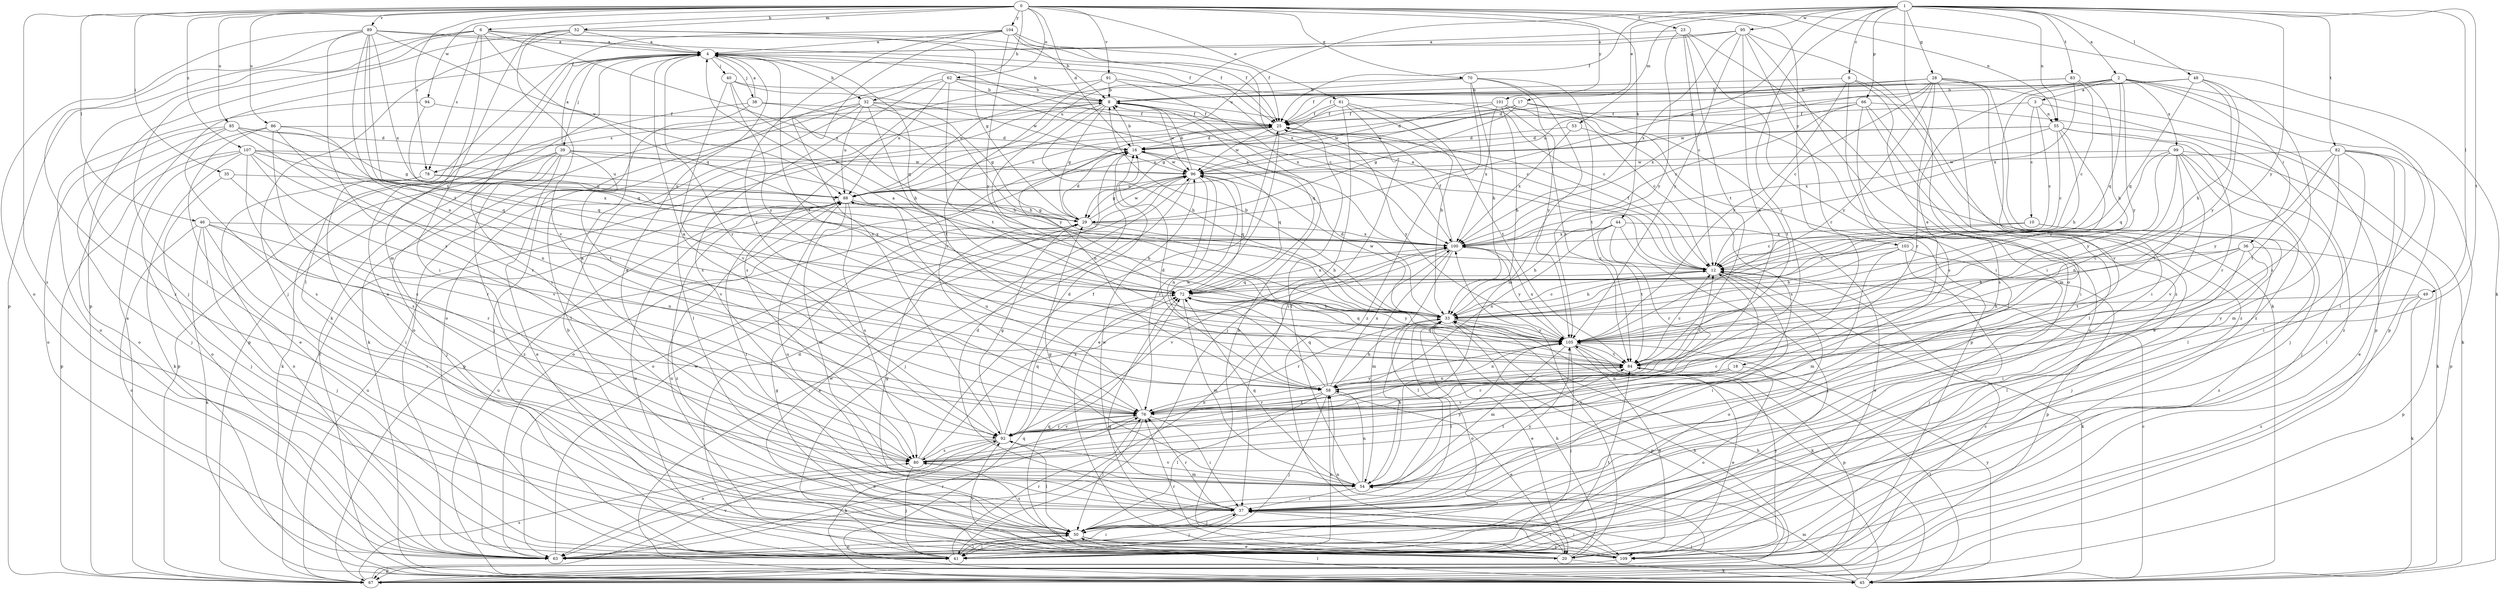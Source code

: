 strict digraph  {
0;
1;
2;
3;
4;
6;
8;
9;
10;
12;
16;
17;
18;
20;
23;
25;
28;
29;
32;
33;
35;
36;
37;
38;
39;
40;
41;
44;
45;
46;
48;
49;
50;
52;
53;
54;
55;
58;
61;
62;
63;
66;
67;
70;
72;
76;
78;
80;
82;
83;
84;
85;
86;
88;
89;
91;
92;
94;
95;
96;
99;
100;
101;
103;
104;
105;
107;
109;
0 -> 6  [label=b];
0 -> 16  [label=d];
0 -> 23  [label=f];
0 -> 32  [label=h];
0 -> 35  [label=i];
0 -> 44  [label=k];
0 -> 45  [label=k];
0 -> 46  [label=l];
0 -> 52  [label=m];
0 -> 55  [label=n];
0 -> 61  [label=o];
0 -> 62  [label=o];
0 -> 70  [label=q];
0 -> 78  [label=s];
0 -> 85  [label=u];
0 -> 86  [label=u];
0 -> 89  [label=v];
0 -> 91  [label=v];
0 -> 94  [label=w];
0 -> 101  [label=y];
0 -> 103  [label=y];
0 -> 104  [label=y];
0 -> 107  [label=z];
0 -> 109  [label=z];
1 -> 2  [label=a];
1 -> 9  [label=c];
1 -> 17  [label=e];
1 -> 25  [label=f];
1 -> 28  [label=g];
1 -> 29  [label=g];
1 -> 48  [label=l];
1 -> 49  [label=l];
1 -> 53  [label=m];
1 -> 55  [label=n];
1 -> 63  [label=o];
1 -> 66  [label=p];
1 -> 76  [label=r];
1 -> 82  [label=t];
1 -> 83  [label=t];
1 -> 84  [label=t];
1 -> 88  [label=u];
1 -> 95  [label=w];
1 -> 105  [label=y];
2 -> 3  [label=a];
2 -> 16  [label=d];
2 -> 18  [label=e];
2 -> 36  [label=i];
2 -> 50  [label=l];
2 -> 67  [label=p];
2 -> 72  [label=q];
2 -> 92  [label=v];
2 -> 99  [label=x];
2 -> 105  [label=y];
3 -> 10  [label=c];
3 -> 12  [label=c];
3 -> 25  [label=f];
3 -> 55  [label=n];
3 -> 109  [label=z];
4 -> 8  [label=b];
4 -> 12  [label=c];
4 -> 32  [label=h];
4 -> 37  [label=i];
4 -> 38  [label=j];
4 -> 39  [label=j];
4 -> 40  [label=j];
4 -> 45  [label=k];
4 -> 72  [label=q];
4 -> 76  [label=r];
4 -> 84  [label=t];
6 -> 4  [label=a];
6 -> 25  [label=f];
6 -> 41  [label=j];
6 -> 50  [label=l];
6 -> 54  [label=m];
6 -> 67  [label=p];
6 -> 72  [label=q];
6 -> 78  [label=s];
6 -> 100  [label=x];
8 -> 25  [label=f];
8 -> 29  [label=g];
8 -> 33  [label=h];
8 -> 50  [label=l];
8 -> 72  [label=q];
8 -> 78  [label=s];
8 -> 96  [label=w];
8 -> 105  [label=y];
9 -> 8  [label=b];
9 -> 37  [label=i];
9 -> 80  [label=s];
9 -> 105  [label=y];
9 -> 109  [label=z];
10 -> 12  [label=c];
10 -> 41  [label=j];
10 -> 100  [label=x];
10 -> 109  [label=z];
12 -> 4  [label=a];
12 -> 25  [label=f];
12 -> 33  [label=h];
12 -> 37  [label=i];
12 -> 45  [label=k];
12 -> 63  [label=o];
12 -> 72  [label=q];
16 -> 8  [label=b];
16 -> 63  [label=o];
16 -> 67  [label=p];
16 -> 72  [label=q];
16 -> 96  [label=w];
17 -> 16  [label=d];
17 -> 25  [label=f];
17 -> 29  [label=g];
17 -> 63  [label=o];
17 -> 84  [label=t];
17 -> 96  [label=w];
18 -> 58  [label=n];
18 -> 63  [label=o];
18 -> 76  [label=r];
18 -> 92  [label=v];
20 -> 8  [label=b];
20 -> 33  [label=h];
20 -> 37  [label=i];
20 -> 45  [label=k];
20 -> 72  [label=q];
20 -> 76  [label=r];
20 -> 88  [label=u];
20 -> 92  [label=v];
20 -> 100  [label=x];
23 -> 4  [label=a];
23 -> 12  [label=c];
23 -> 37  [label=i];
23 -> 45  [label=k];
23 -> 84  [label=t];
23 -> 105  [label=y];
25 -> 16  [label=d];
25 -> 20  [label=e];
25 -> 58  [label=n];
25 -> 88  [label=u];
25 -> 96  [label=w];
25 -> 105  [label=y];
28 -> 8  [label=b];
28 -> 12  [label=c];
28 -> 25  [label=f];
28 -> 37  [label=i];
28 -> 54  [label=m];
28 -> 67  [label=p];
28 -> 76  [label=r];
28 -> 100  [label=x];
28 -> 105  [label=y];
28 -> 109  [label=z];
29 -> 16  [label=d];
29 -> 20  [label=e];
29 -> 33  [label=h];
29 -> 96  [label=w];
29 -> 100  [label=x];
32 -> 25  [label=f];
32 -> 29  [label=g];
32 -> 33  [label=h];
32 -> 45  [label=k];
32 -> 50  [label=l];
32 -> 63  [label=o];
32 -> 84  [label=t];
32 -> 88  [label=u];
33 -> 8  [label=b];
33 -> 12  [label=c];
33 -> 16  [label=d];
33 -> 20  [label=e];
33 -> 45  [label=k];
33 -> 50  [label=l];
33 -> 63  [label=o];
33 -> 67  [label=p];
33 -> 76  [label=r];
33 -> 96  [label=w];
33 -> 105  [label=y];
35 -> 41  [label=j];
35 -> 76  [label=r];
35 -> 88  [label=u];
36 -> 12  [label=c];
36 -> 33  [label=h];
36 -> 37  [label=i];
36 -> 50  [label=l];
36 -> 67  [label=p];
36 -> 84  [label=t];
37 -> 16  [label=d];
37 -> 41  [label=j];
37 -> 50  [label=l];
37 -> 76  [label=r];
37 -> 88  [label=u];
37 -> 96  [label=w];
37 -> 105  [label=y];
38 -> 4  [label=a];
38 -> 25  [label=f];
38 -> 33  [label=h];
38 -> 41  [label=j];
38 -> 67  [label=p];
39 -> 4  [label=a];
39 -> 12  [label=c];
39 -> 20  [label=e];
39 -> 41  [label=j];
39 -> 45  [label=k];
39 -> 67  [label=p];
39 -> 92  [label=v];
39 -> 96  [label=w];
39 -> 109  [label=z];
40 -> 8  [label=b];
40 -> 33  [label=h];
40 -> 92  [label=v];
40 -> 96  [label=w];
40 -> 105  [label=y];
41 -> 16  [label=d];
41 -> 50  [label=l];
41 -> 58  [label=n];
41 -> 76  [label=r];
41 -> 84  [label=t];
41 -> 88  [label=u];
44 -> 20  [label=e];
44 -> 33  [label=h];
44 -> 41  [label=j];
44 -> 58  [label=n];
44 -> 76  [label=r];
44 -> 84  [label=t];
44 -> 100  [label=x];
45 -> 12  [label=c];
45 -> 33  [label=h];
45 -> 37  [label=i];
45 -> 50  [label=l];
45 -> 54  [label=m];
45 -> 72  [label=q];
45 -> 84  [label=t];
45 -> 88  [label=u];
45 -> 96  [label=w];
45 -> 105  [label=y];
46 -> 37  [label=i];
46 -> 41  [label=j];
46 -> 45  [label=k];
46 -> 58  [label=n];
46 -> 63  [label=o];
46 -> 76  [label=r];
46 -> 100  [label=x];
48 -> 8  [label=b];
48 -> 33  [label=h];
48 -> 72  [label=q];
48 -> 80  [label=s];
48 -> 88  [label=u];
48 -> 105  [label=y];
49 -> 33  [label=h];
49 -> 45  [label=k];
49 -> 105  [label=y];
49 -> 109  [label=z];
50 -> 4  [label=a];
50 -> 20  [label=e];
50 -> 29  [label=g];
50 -> 41  [label=j];
50 -> 63  [label=o];
50 -> 80  [label=s];
50 -> 109  [label=z];
52 -> 4  [label=a];
52 -> 25  [label=f];
52 -> 29  [label=g];
52 -> 37  [label=i];
52 -> 41  [label=j];
52 -> 67  [label=p];
52 -> 92  [label=v];
53 -> 16  [label=d];
53 -> 80  [label=s];
53 -> 100  [label=x];
54 -> 4  [label=a];
54 -> 25  [label=f];
54 -> 29  [label=g];
54 -> 33  [label=h];
54 -> 37  [label=i];
54 -> 58  [label=n];
54 -> 72  [label=q];
54 -> 84  [label=t];
54 -> 92  [label=v];
54 -> 105  [label=y];
55 -> 12  [label=c];
55 -> 16  [label=d];
55 -> 33  [label=h];
55 -> 41  [label=j];
55 -> 76  [label=r];
55 -> 88  [label=u];
55 -> 100  [label=x];
55 -> 105  [label=y];
58 -> 12  [label=c];
58 -> 16  [label=d];
58 -> 20  [label=e];
58 -> 33  [label=h];
58 -> 41  [label=j];
58 -> 50  [label=l];
58 -> 72  [label=q];
58 -> 76  [label=r];
58 -> 96  [label=w];
58 -> 100  [label=x];
61 -> 25  [label=f];
61 -> 29  [label=g];
61 -> 33  [label=h];
61 -> 37  [label=i];
61 -> 41  [label=j];
61 -> 84  [label=t];
62 -> 8  [label=b];
62 -> 12  [label=c];
62 -> 63  [label=o];
62 -> 80  [label=s];
62 -> 84  [label=t];
62 -> 88  [label=u];
62 -> 100  [label=x];
63 -> 37  [label=i];
63 -> 76  [label=r];
63 -> 96  [label=w];
66 -> 20  [label=e];
66 -> 25  [label=f];
66 -> 45  [label=k];
66 -> 50  [label=l];
66 -> 80  [label=s];
66 -> 96  [label=w];
66 -> 100  [label=x];
67 -> 4  [label=a];
67 -> 12  [label=c];
67 -> 25  [label=f];
67 -> 33  [label=h];
67 -> 80  [label=s];
67 -> 88  [label=u];
67 -> 92  [label=v];
70 -> 8  [label=b];
70 -> 33  [label=h];
70 -> 54  [label=m];
70 -> 84  [label=t];
70 -> 88  [label=u];
70 -> 105  [label=y];
70 -> 109  [label=z];
72 -> 33  [label=h];
72 -> 54  [label=m];
72 -> 100  [label=x];
72 -> 105  [label=y];
76 -> 4  [label=a];
76 -> 37  [label=i];
76 -> 50  [label=l];
76 -> 63  [label=o];
76 -> 88  [label=u];
76 -> 92  [label=v];
76 -> 105  [label=y];
78 -> 29  [label=g];
78 -> 37  [label=i];
78 -> 63  [label=o];
78 -> 88  [label=u];
80 -> 4  [label=a];
80 -> 12  [label=c];
80 -> 25  [label=f];
80 -> 41  [label=j];
80 -> 54  [label=m];
80 -> 100  [label=x];
82 -> 20  [label=e];
82 -> 37  [label=i];
82 -> 50  [label=l];
82 -> 54  [label=m];
82 -> 67  [label=p];
82 -> 84  [label=t];
82 -> 96  [label=w];
82 -> 105  [label=y];
83 -> 8  [label=b];
83 -> 12  [label=c];
83 -> 25  [label=f];
83 -> 33  [label=h];
83 -> 100  [label=x];
84 -> 12  [label=c];
84 -> 20  [label=e];
84 -> 58  [label=n];
84 -> 72  [label=q];
85 -> 16  [label=d];
85 -> 29  [label=g];
85 -> 41  [label=j];
85 -> 63  [label=o];
85 -> 72  [label=q];
85 -> 76  [label=r];
85 -> 80  [label=s];
86 -> 16  [label=d];
86 -> 20  [label=e];
86 -> 58  [label=n];
86 -> 63  [label=o];
86 -> 72  [label=q];
86 -> 80  [label=s];
88 -> 29  [label=g];
88 -> 33  [label=h];
88 -> 37  [label=i];
88 -> 54  [label=m];
88 -> 80  [label=s];
88 -> 109  [label=z];
89 -> 4  [label=a];
89 -> 25  [label=f];
89 -> 58  [label=n];
89 -> 63  [label=o];
89 -> 80  [label=s];
89 -> 84  [label=t];
89 -> 88  [label=u];
89 -> 100  [label=x];
89 -> 105  [label=y];
89 -> 109  [label=z];
91 -> 8  [label=b];
91 -> 12  [label=c];
91 -> 76  [label=r];
91 -> 80  [label=s];
91 -> 100  [label=x];
92 -> 16  [label=d];
92 -> 29  [label=g];
92 -> 45  [label=k];
92 -> 50  [label=l];
92 -> 63  [label=o];
92 -> 72  [label=q];
92 -> 76  [label=r];
92 -> 80  [label=s];
92 -> 84  [label=t];
94 -> 25  [label=f];
94 -> 63  [label=o];
94 -> 72  [label=q];
95 -> 4  [label=a];
95 -> 37  [label=i];
95 -> 58  [label=n];
95 -> 76  [label=r];
95 -> 88  [label=u];
95 -> 100  [label=x];
95 -> 105  [label=y];
95 -> 109  [label=z];
96 -> 8  [label=b];
96 -> 29  [label=g];
96 -> 41  [label=j];
96 -> 58  [label=n];
96 -> 63  [label=o];
96 -> 72  [label=q];
96 -> 76  [label=r];
96 -> 88  [label=u];
99 -> 41  [label=j];
99 -> 45  [label=k];
99 -> 50  [label=l];
99 -> 58  [label=n];
99 -> 72  [label=q];
99 -> 84  [label=t];
99 -> 92  [label=v];
99 -> 96  [label=w];
99 -> 105  [label=y];
100 -> 12  [label=c];
100 -> 25  [label=f];
100 -> 50  [label=l];
100 -> 54  [label=m];
100 -> 63  [label=o];
100 -> 92  [label=v];
100 -> 105  [label=y];
101 -> 12  [label=c];
101 -> 25  [label=f];
101 -> 33  [label=h];
101 -> 67  [label=p];
101 -> 84  [label=t];
101 -> 96  [label=w];
101 -> 100  [label=x];
103 -> 12  [label=c];
103 -> 33  [label=h];
103 -> 41  [label=j];
103 -> 54  [label=m];
103 -> 67  [label=p];
104 -> 4  [label=a];
104 -> 8  [label=b];
104 -> 25  [label=f];
104 -> 50  [label=l];
104 -> 76  [label=r];
104 -> 92  [label=v];
104 -> 100  [label=x];
104 -> 105  [label=y];
105 -> 4  [label=a];
105 -> 20  [label=e];
105 -> 41  [label=j];
105 -> 54  [label=m];
105 -> 58  [label=n];
105 -> 67  [label=p];
105 -> 72  [label=q];
105 -> 84  [label=t];
105 -> 100  [label=x];
107 -> 45  [label=k];
107 -> 63  [label=o];
107 -> 67  [label=p];
107 -> 80  [label=s];
107 -> 84  [label=t];
107 -> 88  [label=u];
107 -> 92  [label=v];
107 -> 96  [label=w];
107 -> 100  [label=x];
109 -> 8  [label=b];
109 -> 29  [label=g];
109 -> 37  [label=i];
109 -> 58  [label=n];
109 -> 67  [label=p];
109 -> 72  [label=q];
109 -> 105  [label=y];
}
